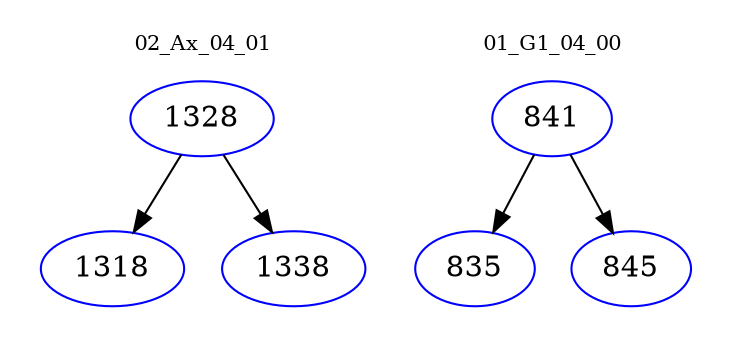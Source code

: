 digraph{
subgraph cluster_0 {
color = white
label = "02_Ax_04_01";
fontsize=10;
T0_1328 [label="1328", color="blue"]
T0_1328 -> T0_1318 [color="black"]
T0_1318 [label="1318", color="blue"]
T0_1328 -> T0_1338 [color="black"]
T0_1338 [label="1338", color="blue"]
}
subgraph cluster_1 {
color = white
label = "01_G1_04_00";
fontsize=10;
T1_841 [label="841", color="blue"]
T1_841 -> T1_835 [color="black"]
T1_835 [label="835", color="blue"]
T1_841 -> T1_845 [color="black"]
T1_845 [label="845", color="blue"]
}
}

